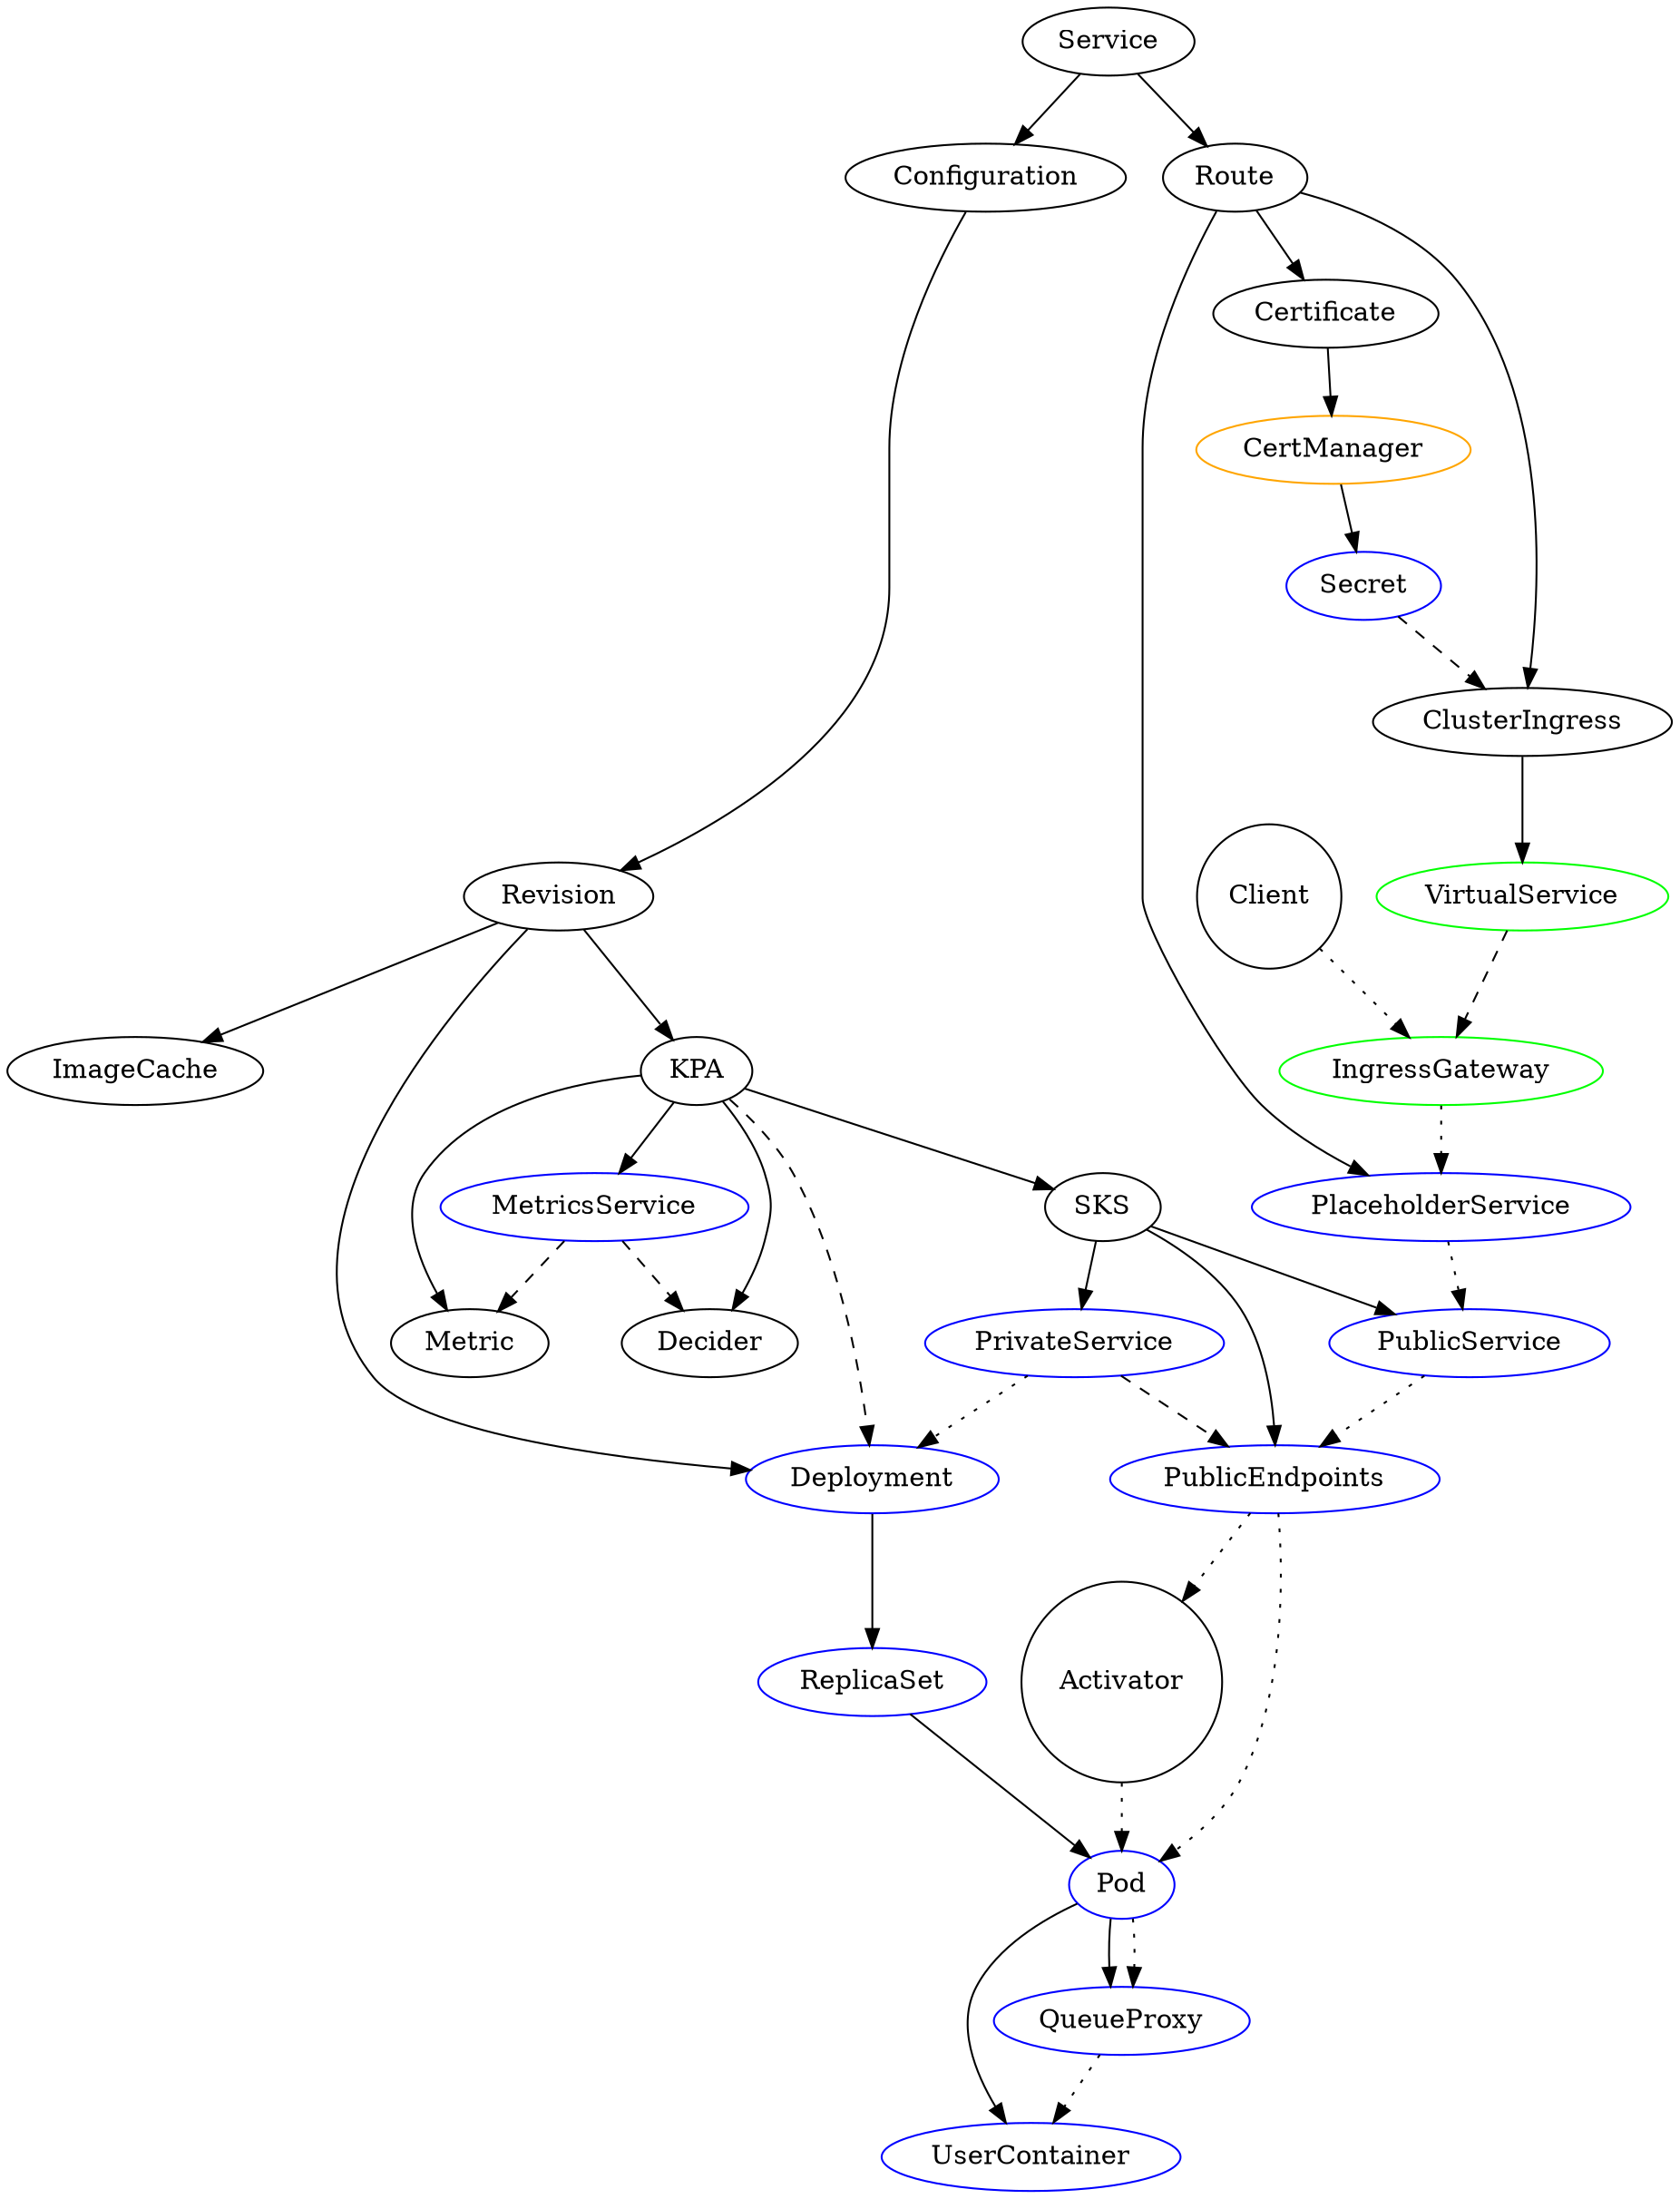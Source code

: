 digraph ReconciliationGraph {
  Service -> Configuration
  Service -> Route

  Revision -> Deployment
  Revision -> KPA
  Revision -> ImageCache

  KPA -> SKS
  KPA -> MetricsService
  KPA -> Deployment [style=dashed]

  KPA -> Metric
  KPA -> Decider
  
  MetricsService -> Decider [style=dashed]
  MetricsService -> Metric [style=dashed]

  Route -> ClusterIngress
  Route -> PlaceholderService
  Route -> Certificate

  Certificate -> CertManager

  CertManager -> Secret
  Secret -> ClusterIngress [style=dashed]

  ClusterIngress -> VirtualService

  Configuration -> Revision

  SKS -> PublicService
  SKS -> PublicEndpoints
  SKS -> PrivateService

  Deployment -> ReplicaSet

  ReplicaSet -> Pod

  Pod -> UserContainer
  Pod -> QueueProxy

  VirtualService -> IngressGateway [style=dashed]

  PrivateService -> PublicEndpoints [style=dashed]

  // Traffic flow
  Client -> IngressGateway [style=dotted]
  IngressGateway -> PlaceholderService [style=dotted]
  PlaceholderService -> PublicService [style=dotted]
  PublicService -> PublicEndpoints [style=dotted]
  PublicEndpoints -> Pod [style=dotted]
  PublicEndpoints -> Activator [style=dotted]
  Activator -> Pod [style=dotted]
  Pod -> QueueProxy [style=dotted]
  QueueProxy -> UserContainer [style=dotted]

  PrivateService -> Deployment [style=dotted]

  // Kubernetes
  Deployment [color=blue]
  ReplicaSet [color=blue]
  Pod [color=blue]
  PublicService [color=blue]
  PublicEndpoints [color=blue]
  PrivateService [color=blue]
  MetricsService [color=blue]
  PlaceholderService [color=blue]
  Secret [color=blue]
  QueueProxy [color=blue]
  UserContainer [color=blue]

  // Istio
  VirtualService [color=green]
  IngressGateway [color=green]

  // CertManager
  CertManager [color=orange]

  // Singleton
  Activator [shape=circle]
  Client [shape=circle]
}
